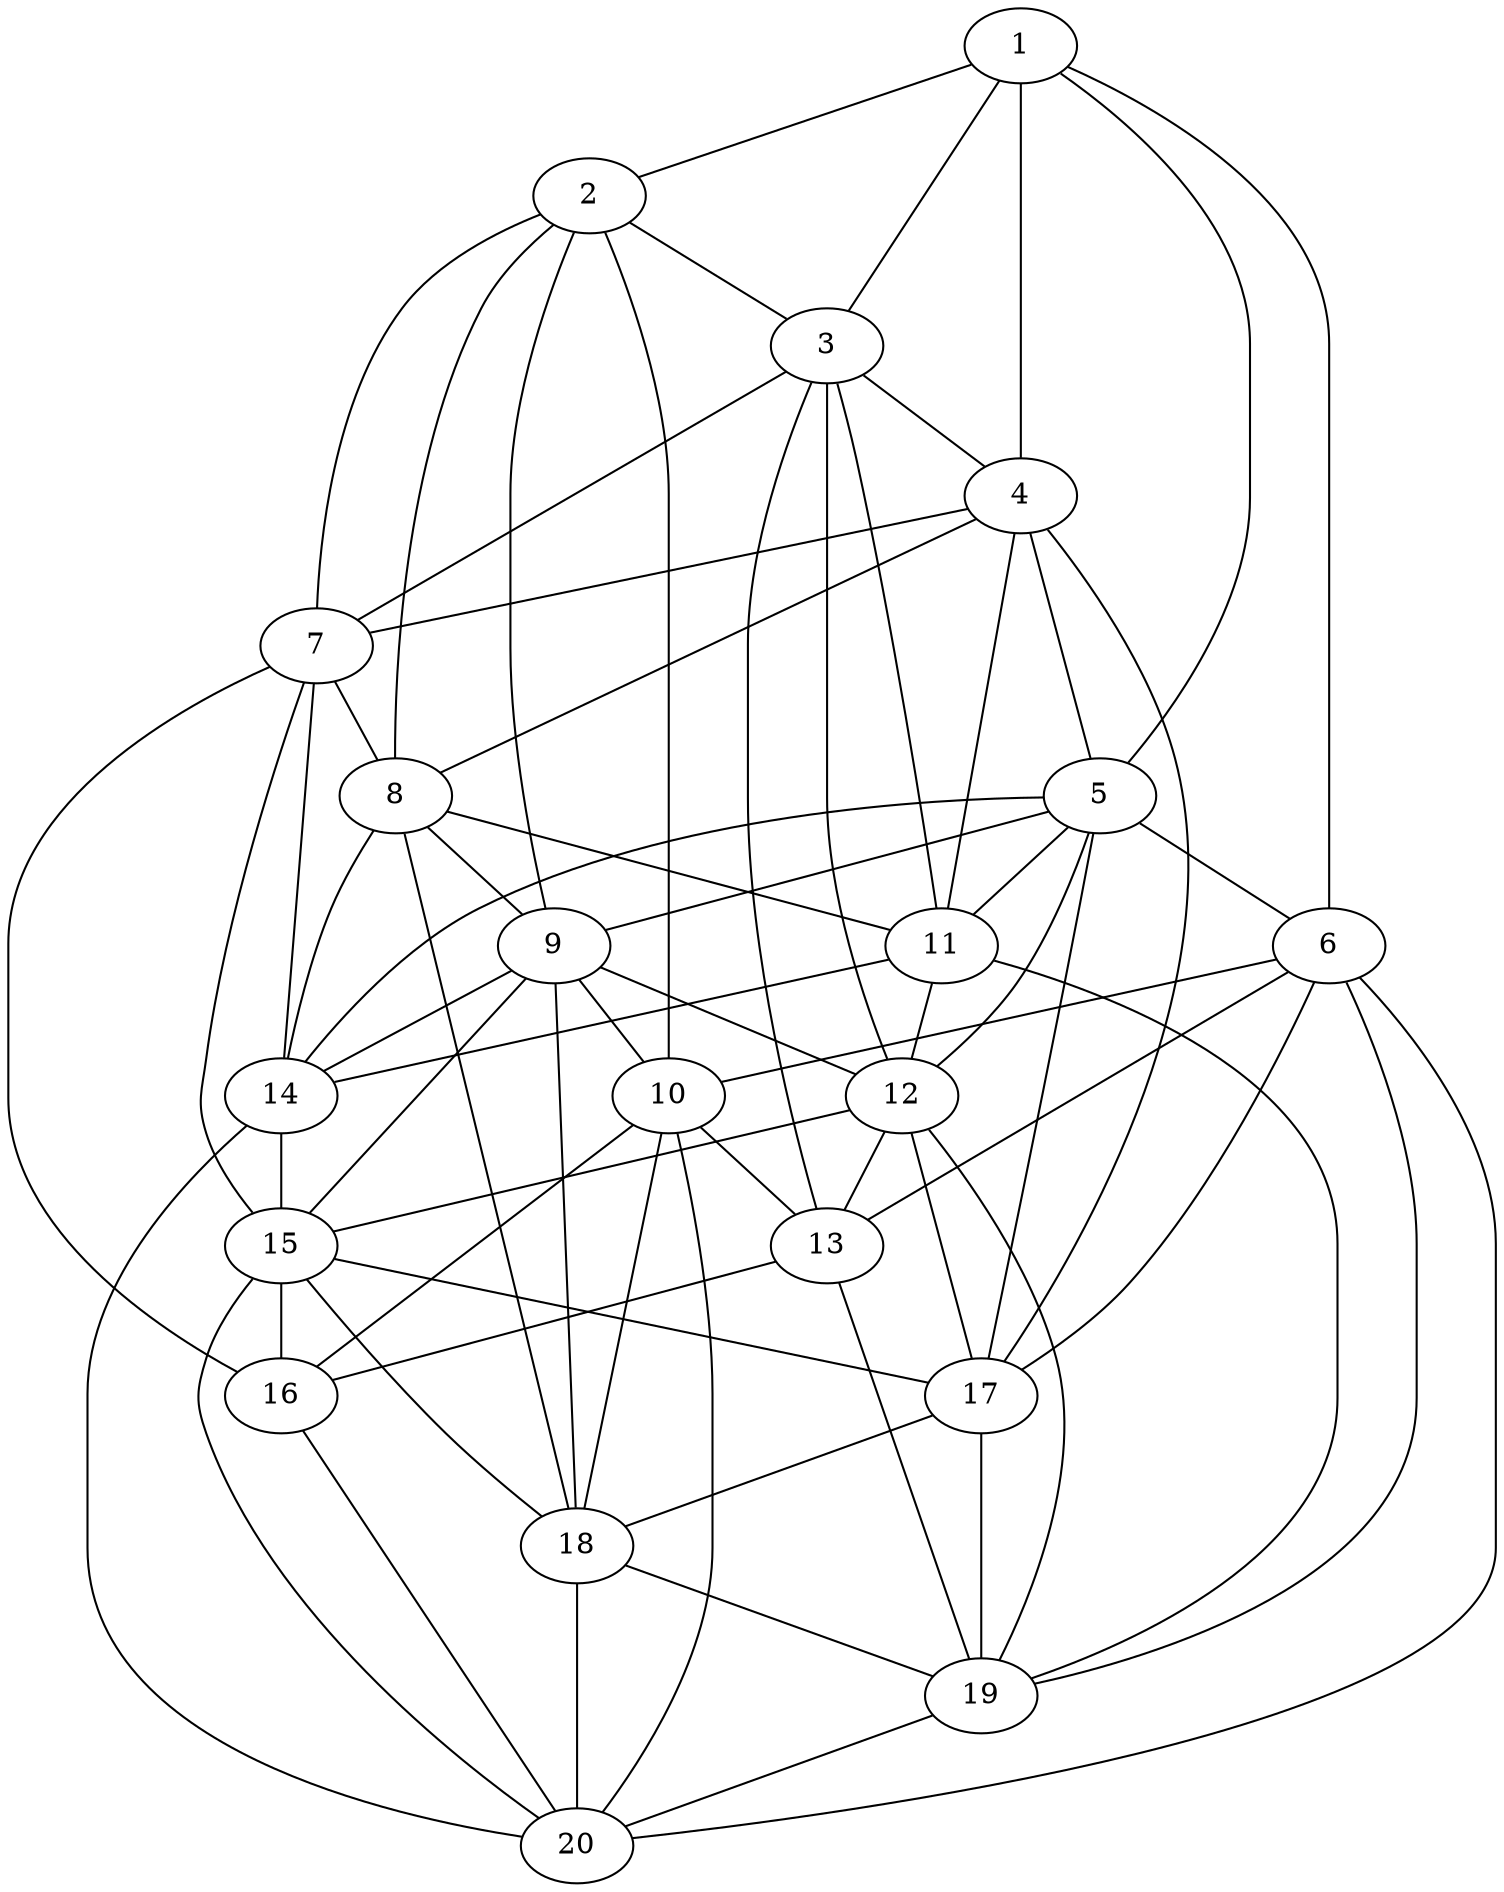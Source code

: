 graph {
1--2;
1--3;
1--4;
1--5;
1--6;
2--3;
2--7;
2--8;
2--9;
2--10;
3--7;
3--4;
3--11;
3--12;
3--13;
4--7;
7--8;
7--14;
7--15;
7--16;
4--8;
4--11;
4--5;
4--17;
8--11;
8--14;
8--9;
8--18;
11--14;
5--11;
11--12;
11--19;
5--14;
9--14;
14--15;
14--20;
5--9;
5--12;
5--17;
5--6;
9--12;
9--15;
9--18;
9--10;
12--15;
12--17;
12--19;
12--13;
15--17;
15--18;
15--20;
15--16;
17--18;
17--19;
6--17;
18--19;
18--20;
10--18;
19--20;
6--19;
13--19;
6--20;
10--20;
16--20;
6--10;
6--13;
10--13;
10--16;
13--16;
}
